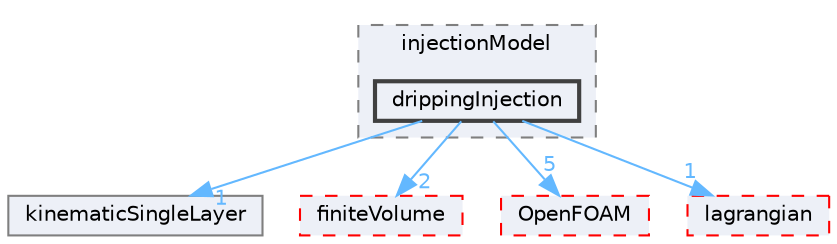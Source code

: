 digraph "src/regionModels/surfaceFilmModels/submodels/kinematic/injectionModel/drippingInjection"
{
 // LATEX_PDF_SIZE
  bgcolor="transparent";
  edge [fontname=Helvetica,fontsize=10,labelfontname=Helvetica,labelfontsize=10];
  node [fontname=Helvetica,fontsize=10,shape=box,height=0.2,width=0.4];
  compound=true
  subgraph clusterdir_052a15cd963399c64c4750aa932b2703 {
    graph [ bgcolor="#edf0f7", pencolor="grey50", label="injectionModel", fontname=Helvetica,fontsize=10 style="filled,dashed", URL="dir_052a15cd963399c64c4750aa932b2703.html",tooltip=""]
  dir_1c98871c06dc9c08473dbe7a81534883 [label="drippingInjection", fillcolor="#edf0f7", color="grey25", style="filled,bold", URL="dir_1c98871c06dc9c08473dbe7a81534883.html",tooltip=""];
  }
  dir_1c60e658c3548753b29433c6c9718fd3 [label="kinematicSingleLayer", fillcolor="#edf0f7", color="grey50", style="filled", URL="dir_1c60e658c3548753b29433c6c9718fd3.html",tooltip=""];
  dir_9bd15774b555cf7259a6fa18f99fe99b [label="finiteVolume", fillcolor="#edf0f7", color="red", style="filled,dashed", URL="dir_9bd15774b555cf7259a6fa18f99fe99b.html",tooltip=""];
  dir_c5473ff19b20e6ec4dfe5c310b3778a8 [label="OpenFOAM", fillcolor="#edf0f7", color="red", style="filled,dashed", URL="dir_c5473ff19b20e6ec4dfe5c310b3778a8.html",tooltip=""];
  dir_f8c25efc4b6f6a8502a42d5af7554d23 [label="lagrangian", fillcolor="#edf0f7", color="red", style="filled,dashed", URL="dir_f8c25efc4b6f6a8502a42d5af7554d23.html",tooltip=""];
  dir_1c98871c06dc9c08473dbe7a81534883->dir_1c60e658c3548753b29433c6c9718fd3 [headlabel="1", labeldistance=1.5 headhref="dir_001051_002026.html" href="dir_001051_002026.html" color="steelblue1" fontcolor="steelblue1"];
  dir_1c98871c06dc9c08473dbe7a81534883->dir_9bd15774b555cf7259a6fa18f99fe99b [headlabel="2", labeldistance=1.5 headhref="dir_001051_001387.html" href="dir_001051_001387.html" color="steelblue1" fontcolor="steelblue1"];
  dir_1c98871c06dc9c08473dbe7a81534883->dir_c5473ff19b20e6ec4dfe5c310b3778a8 [headlabel="5", labeldistance=1.5 headhref="dir_001051_002695.html" href="dir_001051_002695.html" color="steelblue1" fontcolor="steelblue1"];
  dir_1c98871c06dc9c08473dbe7a81534883->dir_f8c25efc4b6f6a8502a42d5af7554d23 [headlabel="1", labeldistance=1.5 headhref="dir_001051_002071.html" href="dir_001051_002071.html" color="steelblue1" fontcolor="steelblue1"];
}
